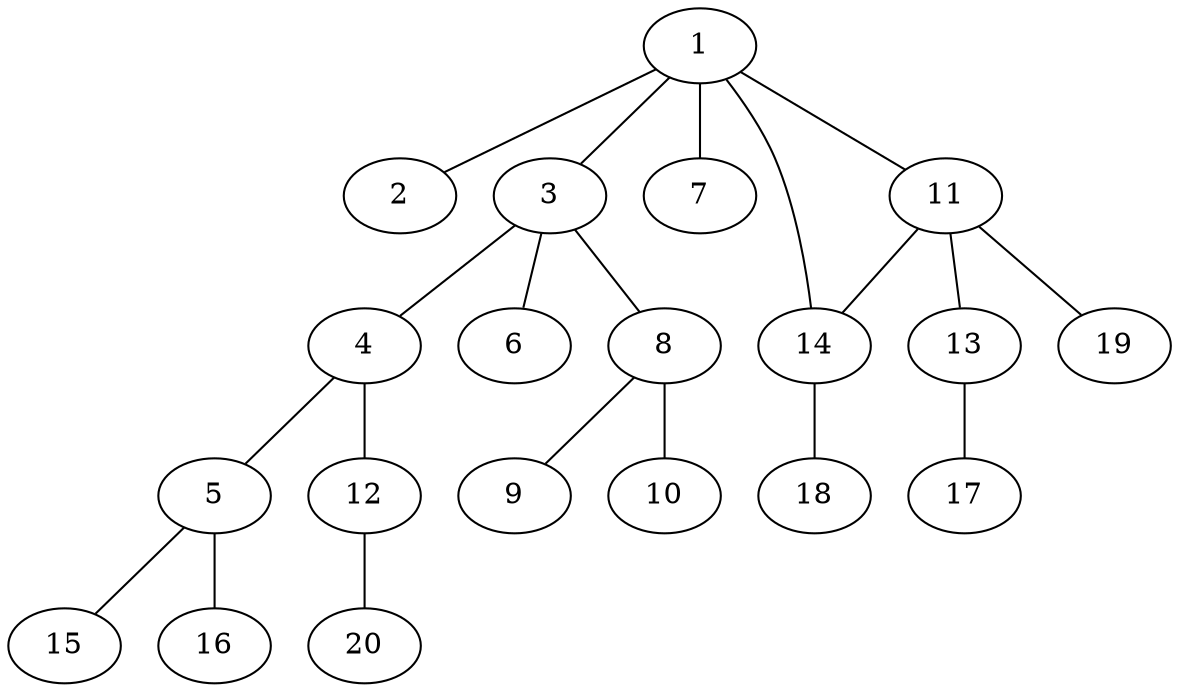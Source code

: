 graph graphname {1--2
1--3
1--7
1--11
1--14
3--4
3--6
3--8
4--5
4--12
5--15
5--16
8--9
8--10
11--13
11--14
11--19
12--20
13--17
14--18
}